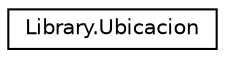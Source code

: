 digraph "Graphical Class Hierarchy"
{
 // INTERACTIVE_SVG=YES
 // LATEX_PDF_SIZE
  edge [fontname="Helvetica",fontsize="10",labelfontname="Helvetica",labelfontsize="10"];
  node [fontname="Helvetica",fontsize="10",shape=record];
  rankdir="LR";
  Node0 [label="Library.Ubicacion",height=0.2,width=0.4,color="black", fillcolor="white", style="filled",URL="$classLibrary_1_1Ubicacion.html",tooltip="Esta clase representa una ubicacion."];
}
